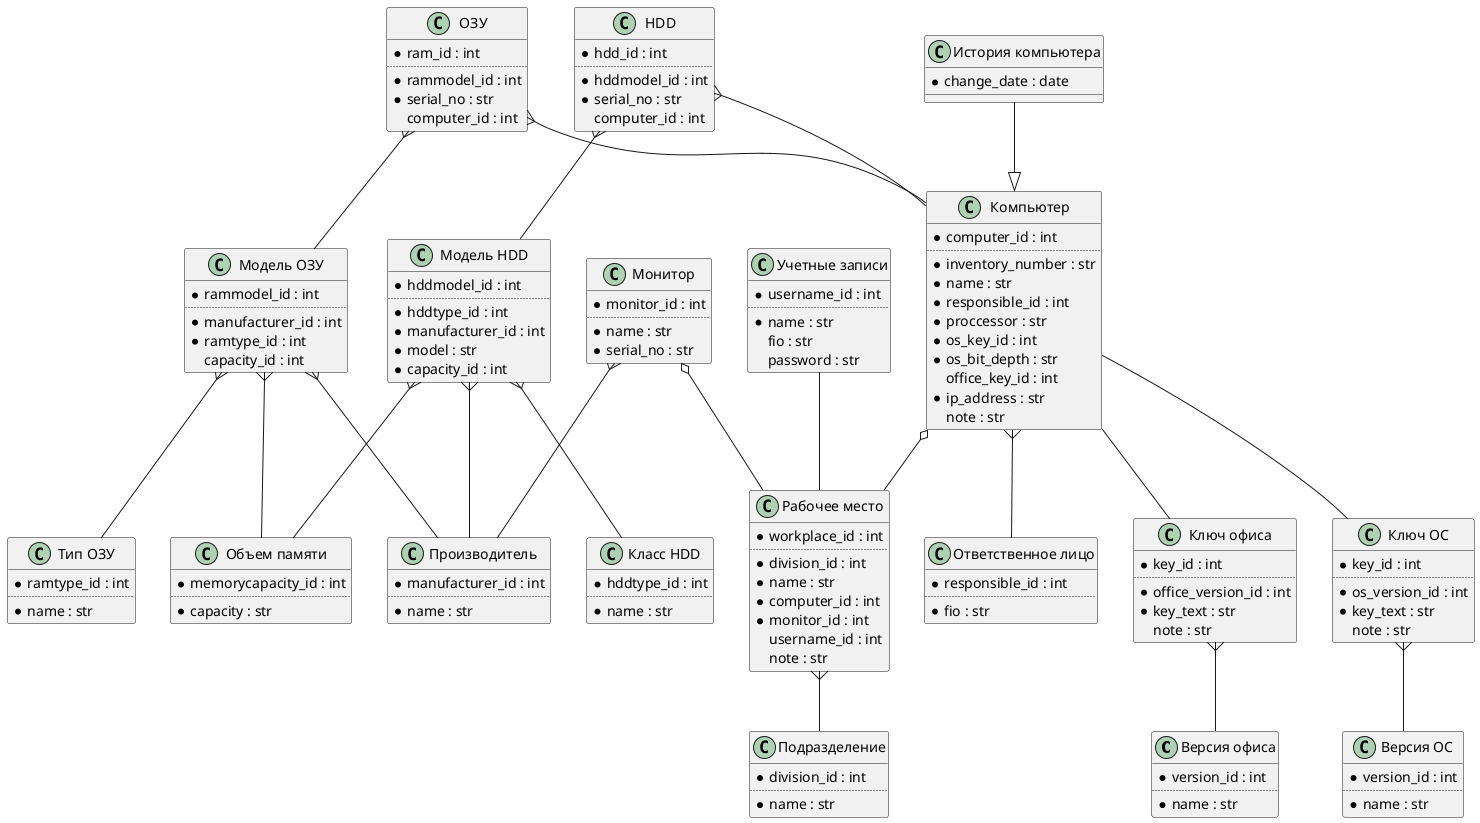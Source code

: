 @startuml

class "Версия офиса" as OfficeVersion {
	{field} *version_id : int
	..
	{field} *name : str
}

class "Ключ офиса" as OfficeKey {
	{field} *key_id : int
	..
	{field} *office_version_id : int
	{field} *key_text : str
	{field} note : str
}

class "Версия ОС" as OSVersion {
	{field} *version_id : int
	..
	{field} *name : str
}

class "Ключ ОС" as OSKey {
	{field} *key_id : int
	..
	{field} *os_version_id : int
	{field} *key_text : str
	{field} note : str
}

class "Подразделение" as Division {
	{field} *division_id : int
	..
	{field} *name : str
}

class "Рабочее место" as WorkPlace {
	{field} *workplace_id : int
	..
	{field} *division_id : int
	{field} *name : str
	{field} *computer_id : int
	{field} *monitor_id : int
	{field} username_id : int
	{field} note : str
} 

class "Компьютер" as Computer {
	{field} *computer_id : int
	..
	{field} *inventory_number : str
	{field} *name : str
	{field} *responsible_id : int
	{field} *proccessor : str
	{field} *os_key_id : int
	{field} *os_bit_depth : str
	{field} office_key_id : int
	{field} *ip_address : str
	{field} note : str
}	

class "История компьютера" as ComputerHistory {
	{field} *change_date : date
}

class "Монитор" as Monitor {
	{field} *monitor_id : int
	..
	{field} *name : str
	{field} *serial_no : str
}

class "Учетные записи" as UserName {
	{field} *username_id : int
	..
	{field} *name : str
	{field} fio : str
	{field} password : str
}

class "Ответственное лицо" as Responsible {
	{field} *responsible_id : int
	..
	{field} *fio : str
} 
		
class "Производитель" as Manufacturer {
	{field} *manufacturer_id : int
	..
	{field} *name : str
}

class "Тип ОЗУ" as RAMType {
	{field} *ramtype_id : int
	..
	{field} *name : str
}

class "Объем памяти" as MemoryCapacity {
	{field} *memorycapacity_id : int
	..
	{field} *capacity : str	
}

class "ОЗУ" as RAM {
	{field} *ram_id : int
	..
	{field} *rammodel_id : int
	{field} *serial_no : str
	{field} computer_id : int
}

class "Класс HDD" as HDDType {
	{field} *hddtype_id : int
	..
	{field} *name : str
}

class "HDD" as HDD {
	{field} *hdd_id : int
	..
	{field} *hddmodel_id : int
	{field} *serial_no : str
	{field} computer_id : int
}

class "Модель ОЗУ" as RAMModel {
	{field} *rammodel_id : int
	..
	{field} *manufacturer_id : int
	{field} *ramtype_id : int
	{field} capacity_id : int
}

class "Модель HDD" as HDDModel {
	{field} *hddmodel_id : int
	..
	{field} *hddtype_id : int
	{field} *manufacturer_id : int
	{field} *model : str
	{field} *capacity_id : int	
}

OfficeKey }-- OfficeVersion
OSKey }-- OSVersion
WorkPlace }-- Division	
Computer -- OSKey
Computer -- OfficeKey
Computer o-- WorkPlace	
Computer }-- Responsible
ComputerHistory --|> Computer
Monitor o-- WorkPlace
Monitor }-- Manufacturer
UserName -- WorkPlace
RAMModel }-- RAMType
RAMModel }-- MemoryCapacity
RAMModel }-- Manufacturer
RAM }-- RAMModel
RAM }-- Computer
HDDModel }-- HDDType
HDD }-- Computer	
HDDModel }-- Manufacturer
HDDModel }-- MemoryCapacity
HDD }-- HDDModel	

@enduml
